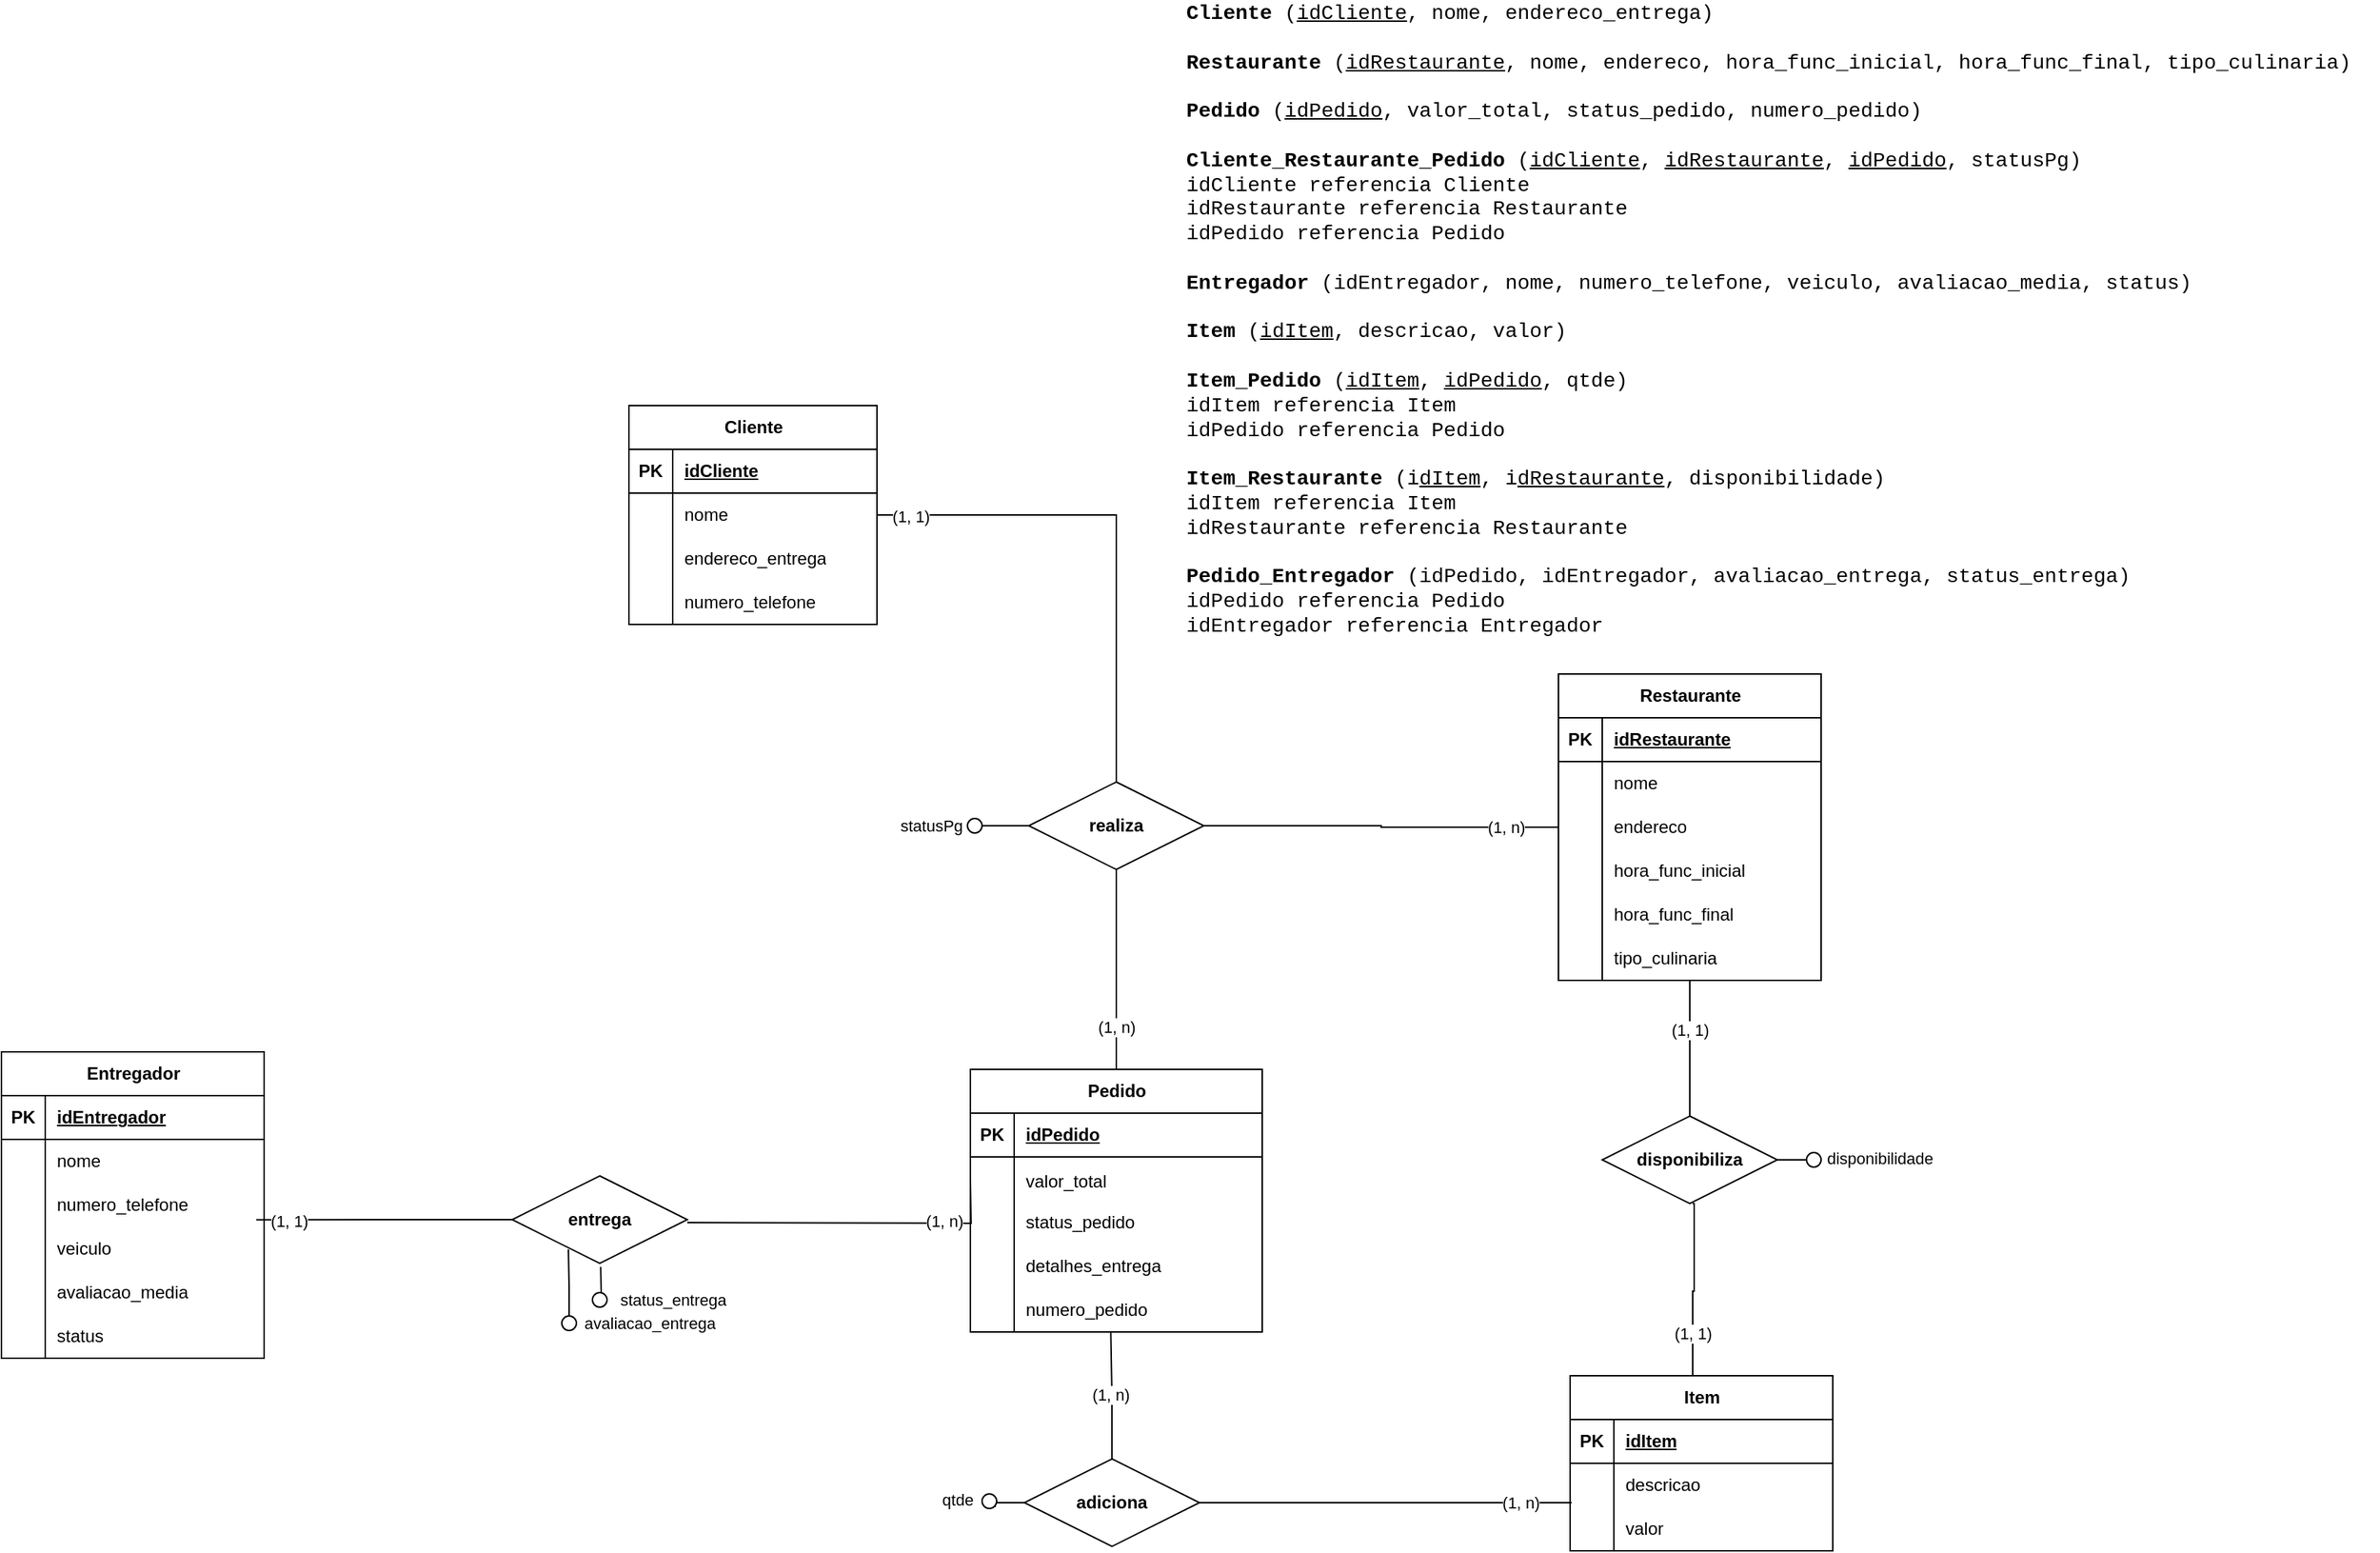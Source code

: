 <mxfile version="24.2.1" type="github">
  <diagram name="Página-1" id="86hxXhQ-bSTMSm9NtiP-">
    <mxGraphModel dx="2138" dy="1875" grid="1" gridSize="10" guides="1" tooltips="1" connect="1" arrows="1" fold="1" page="1" pageScale="1" pageWidth="827" pageHeight="1169" math="0" shadow="0">
      <root>
        <mxCell id="0" />
        <mxCell id="1" parent="0" />
        <mxCell id="ekU8xVB162Ffa7jkXcfa-119" style="edgeStyle=orthogonalEdgeStyle;rounded=0;orthogonalLoop=1;jettySize=auto;html=1;strokeColor=default;align=center;verticalAlign=middle;fontFamily=Helvetica;fontSize=12;fontColor=default;fontStyle=1;labelBackgroundColor=default;endArrow=none;endFill=0;" parent="1" source="ekU8xVB162Ffa7jkXcfa-1" target="ekU8xVB162Ffa7jkXcfa-105" edge="1">
          <mxGeometry relative="1" as="geometry" />
        </mxCell>
        <mxCell id="M8GhqOVCKzG1tZ9NvgL4-37" value="(1, 1)" style="edgeLabel;html=1;align=center;verticalAlign=middle;resizable=0;points=[];fontFamily=Helvetica;fontSize=11;fontColor=default;labelBackgroundColor=default;" parent="ekU8xVB162Ffa7jkXcfa-119" vertex="1" connectable="0">
          <mxGeometry x="-0.868" y="-1" relative="1" as="geometry">
            <mxPoint as="offset" />
          </mxGeometry>
        </mxCell>
        <mxCell id="ekU8xVB162Ffa7jkXcfa-1" value="Cliente" style="shape=table;startSize=30;container=1;collapsible=1;childLayout=tableLayout;fixedRows=1;rowLines=0;fontStyle=1;align=center;resizeLast=1;html=1;" parent="1" vertex="1">
          <mxGeometry x="-140" y="142" width="170" height="150" as="geometry" />
        </mxCell>
        <mxCell id="ekU8xVB162Ffa7jkXcfa-2" value="" style="shape=tableRow;horizontal=0;startSize=0;swimlaneHead=0;swimlaneBody=0;fillColor=none;collapsible=0;dropTarget=0;points=[[0,0.5],[1,0.5]];portConstraint=eastwest;top=0;left=0;right=0;bottom=1;" parent="ekU8xVB162Ffa7jkXcfa-1" vertex="1">
          <mxGeometry y="30" width="170" height="30" as="geometry" />
        </mxCell>
        <mxCell id="ekU8xVB162Ffa7jkXcfa-3" value="PK" style="shape=partialRectangle;connectable=0;fillColor=none;top=0;left=0;bottom=0;right=0;fontStyle=1;overflow=hidden;whiteSpace=wrap;html=1;" parent="ekU8xVB162Ffa7jkXcfa-2" vertex="1">
          <mxGeometry width="30" height="30" as="geometry">
            <mxRectangle width="30" height="30" as="alternateBounds" />
          </mxGeometry>
        </mxCell>
        <mxCell id="ekU8xVB162Ffa7jkXcfa-4" value="idCliente&lt;span style=&quot;white-space: pre;&quot;&gt;&#x9;&lt;/span&gt;" style="shape=partialRectangle;connectable=0;fillColor=none;top=0;left=0;bottom=0;right=0;align=left;spacingLeft=6;fontStyle=5;overflow=hidden;whiteSpace=wrap;html=1;" parent="ekU8xVB162Ffa7jkXcfa-2" vertex="1">
          <mxGeometry x="30" width="140" height="30" as="geometry">
            <mxRectangle width="140" height="30" as="alternateBounds" />
          </mxGeometry>
        </mxCell>
        <mxCell id="ekU8xVB162Ffa7jkXcfa-5" value="" style="shape=tableRow;horizontal=0;startSize=0;swimlaneHead=0;swimlaneBody=0;fillColor=none;collapsible=0;dropTarget=0;points=[[0,0.5],[1,0.5]];portConstraint=eastwest;top=0;left=0;right=0;bottom=0;" parent="ekU8xVB162Ffa7jkXcfa-1" vertex="1">
          <mxGeometry y="60" width="170" height="30" as="geometry" />
        </mxCell>
        <mxCell id="ekU8xVB162Ffa7jkXcfa-6" value="" style="shape=partialRectangle;connectable=0;fillColor=none;top=0;left=0;bottom=0;right=0;editable=1;overflow=hidden;whiteSpace=wrap;html=1;" parent="ekU8xVB162Ffa7jkXcfa-5" vertex="1">
          <mxGeometry width="30" height="30" as="geometry">
            <mxRectangle width="30" height="30" as="alternateBounds" />
          </mxGeometry>
        </mxCell>
        <mxCell id="ekU8xVB162Ffa7jkXcfa-7" value="nome" style="shape=partialRectangle;connectable=0;fillColor=none;top=0;left=0;bottom=0;right=0;align=left;spacingLeft=6;overflow=hidden;whiteSpace=wrap;html=1;" parent="ekU8xVB162Ffa7jkXcfa-5" vertex="1">
          <mxGeometry x="30" width="140" height="30" as="geometry">
            <mxRectangle width="140" height="30" as="alternateBounds" />
          </mxGeometry>
        </mxCell>
        <mxCell id="ekU8xVB162Ffa7jkXcfa-8" value="" style="shape=tableRow;horizontal=0;startSize=0;swimlaneHead=0;swimlaneBody=0;fillColor=none;collapsible=0;dropTarget=0;points=[[0,0.5],[1,0.5]];portConstraint=eastwest;top=0;left=0;right=0;bottom=0;" parent="ekU8xVB162Ffa7jkXcfa-1" vertex="1">
          <mxGeometry y="90" width="170" height="30" as="geometry" />
        </mxCell>
        <mxCell id="ekU8xVB162Ffa7jkXcfa-9" value="" style="shape=partialRectangle;connectable=0;fillColor=none;top=0;left=0;bottom=0;right=0;editable=1;overflow=hidden;whiteSpace=wrap;html=1;" parent="ekU8xVB162Ffa7jkXcfa-8" vertex="1">
          <mxGeometry width="30" height="30" as="geometry">
            <mxRectangle width="30" height="30" as="alternateBounds" />
          </mxGeometry>
        </mxCell>
        <mxCell id="ekU8xVB162Ffa7jkXcfa-10" value="endereco_entrega" style="shape=partialRectangle;connectable=0;fillColor=none;top=0;left=0;bottom=0;right=0;align=left;spacingLeft=6;overflow=hidden;whiteSpace=wrap;html=1;" parent="ekU8xVB162Ffa7jkXcfa-8" vertex="1">
          <mxGeometry x="30" width="140" height="30" as="geometry">
            <mxRectangle width="140" height="30" as="alternateBounds" />
          </mxGeometry>
        </mxCell>
        <mxCell id="ekU8xVB162Ffa7jkXcfa-11" value="" style="shape=tableRow;horizontal=0;startSize=0;swimlaneHead=0;swimlaneBody=0;fillColor=none;collapsible=0;dropTarget=0;points=[[0,0.5],[1,0.5]];portConstraint=eastwest;top=0;left=0;right=0;bottom=0;" parent="ekU8xVB162Ffa7jkXcfa-1" vertex="1">
          <mxGeometry y="120" width="170" height="30" as="geometry" />
        </mxCell>
        <mxCell id="ekU8xVB162Ffa7jkXcfa-12" value="" style="shape=partialRectangle;connectable=0;fillColor=none;top=0;left=0;bottom=0;right=0;editable=1;overflow=hidden;whiteSpace=wrap;html=1;" parent="ekU8xVB162Ffa7jkXcfa-11" vertex="1">
          <mxGeometry width="30" height="30" as="geometry">
            <mxRectangle width="30" height="30" as="alternateBounds" />
          </mxGeometry>
        </mxCell>
        <mxCell id="ekU8xVB162Ffa7jkXcfa-13" value="numero_telefone" style="shape=partialRectangle;connectable=0;fillColor=none;top=0;left=0;bottom=0;right=0;align=left;spacingLeft=6;overflow=hidden;whiteSpace=wrap;html=1;" parent="ekU8xVB162Ffa7jkXcfa-11" vertex="1">
          <mxGeometry x="30" width="140" height="30" as="geometry">
            <mxRectangle width="140" height="30" as="alternateBounds" />
          </mxGeometry>
        </mxCell>
        <mxCell id="ekU8xVB162Ffa7jkXcfa-118" style="edgeStyle=orthogonalEdgeStyle;rounded=0;orthogonalLoop=1;jettySize=auto;html=1;entryX=1;entryY=0.5;entryDx=0;entryDy=0;strokeColor=default;align=center;verticalAlign=middle;fontFamily=Helvetica;fontSize=12;fontColor=default;fontStyle=1;labelBackgroundColor=default;endArrow=none;endFill=0;" parent="1" source="ekU8xVB162Ffa7jkXcfa-14" target="ekU8xVB162Ffa7jkXcfa-105" edge="1">
          <mxGeometry relative="1" as="geometry" />
        </mxCell>
        <mxCell id="M8GhqOVCKzG1tZ9NvgL4-38" value="(1, n)" style="edgeLabel;html=1;align=center;verticalAlign=middle;resizable=0;points=[];fontFamily=Helvetica;fontSize=11;fontColor=default;labelBackgroundColor=default;" parent="ekU8xVB162Ffa7jkXcfa-118" vertex="1" connectable="0">
          <mxGeometry x="-0.699" relative="1" as="geometry">
            <mxPoint as="offset" />
          </mxGeometry>
        </mxCell>
        <mxCell id="NHwSQ8t0sPGsQndm7ySI-17" style="edgeStyle=orthogonalEdgeStyle;rounded=0;orthogonalLoop=1;jettySize=auto;html=1;entryX=0.5;entryY=0;entryDx=0;entryDy=0;endArrow=none;endFill=0;" edge="1" parent="1" source="ekU8xVB162Ffa7jkXcfa-14" target="NHwSQ8t0sPGsQndm7ySI-15">
          <mxGeometry relative="1" as="geometry" />
        </mxCell>
        <mxCell id="NHwSQ8t0sPGsQndm7ySI-20" value="(1, 1)" style="edgeLabel;html=1;align=center;verticalAlign=middle;resizable=0;points=[];fontFamily=Helvetica;fontSize=11;fontColor=default;labelBackgroundColor=default;" vertex="1" connectable="0" parent="NHwSQ8t0sPGsQndm7ySI-17">
          <mxGeometry x="-0.274" relative="1" as="geometry">
            <mxPoint as="offset" />
          </mxGeometry>
        </mxCell>
        <mxCell id="ekU8xVB162Ffa7jkXcfa-14" value="Restaurante" style="shape=table;startSize=30;container=1;collapsible=1;childLayout=tableLayout;fixedRows=1;rowLines=0;fontStyle=1;align=center;resizeLast=1;html=1;" parent="1" vertex="1">
          <mxGeometry x="497" y="326" width="180" height="210" as="geometry" />
        </mxCell>
        <mxCell id="ekU8xVB162Ffa7jkXcfa-15" value="" style="shape=tableRow;horizontal=0;startSize=0;swimlaneHead=0;swimlaneBody=0;fillColor=none;collapsible=0;dropTarget=0;points=[[0,0.5],[1,0.5]];portConstraint=eastwest;top=0;left=0;right=0;bottom=1;" parent="ekU8xVB162Ffa7jkXcfa-14" vertex="1">
          <mxGeometry y="30" width="180" height="30" as="geometry" />
        </mxCell>
        <mxCell id="ekU8xVB162Ffa7jkXcfa-16" value="PK" style="shape=partialRectangle;connectable=0;fillColor=none;top=0;left=0;bottom=0;right=0;fontStyle=1;overflow=hidden;whiteSpace=wrap;html=1;" parent="ekU8xVB162Ffa7jkXcfa-15" vertex="1">
          <mxGeometry width="30" height="30" as="geometry">
            <mxRectangle width="30" height="30" as="alternateBounds" />
          </mxGeometry>
        </mxCell>
        <mxCell id="ekU8xVB162Ffa7jkXcfa-17" value="idRestaurante" style="shape=partialRectangle;connectable=0;fillColor=none;top=0;left=0;bottom=0;right=0;align=left;spacingLeft=6;fontStyle=5;overflow=hidden;whiteSpace=wrap;html=1;" parent="ekU8xVB162Ffa7jkXcfa-15" vertex="1">
          <mxGeometry x="30" width="150" height="30" as="geometry">
            <mxRectangle width="150" height="30" as="alternateBounds" />
          </mxGeometry>
        </mxCell>
        <mxCell id="ekU8xVB162Ffa7jkXcfa-18" value="" style="shape=tableRow;horizontal=0;startSize=0;swimlaneHead=0;swimlaneBody=0;fillColor=none;collapsible=0;dropTarget=0;points=[[0,0.5],[1,0.5]];portConstraint=eastwest;top=0;left=0;right=0;bottom=0;" parent="ekU8xVB162Ffa7jkXcfa-14" vertex="1">
          <mxGeometry y="60" width="180" height="30" as="geometry" />
        </mxCell>
        <mxCell id="ekU8xVB162Ffa7jkXcfa-19" value="" style="shape=partialRectangle;connectable=0;fillColor=none;top=0;left=0;bottom=0;right=0;editable=1;overflow=hidden;whiteSpace=wrap;html=1;" parent="ekU8xVB162Ffa7jkXcfa-18" vertex="1">
          <mxGeometry width="30" height="30" as="geometry">
            <mxRectangle width="30" height="30" as="alternateBounds" />
          </mxGeometry>
        </mxCell>
        <mxCell id="ekU8xVB162Ffa7jkXcfa-20" value="nome" style="shape=partialRectangle;connectable=0;fillColor=none;top=0;left=0;bottom=0;right=0;align=left;spacingLeft=6;overflow=hidden;whiteSpace=wrap;html=1;" parent="ekU8xVB162Ffa7jkXcfa-18" vertex="1">
          <mxGeometry x="30" width="150" height="30" as="geometry">
            <mxRectangle width="150" height="30" as="alternateBounds" />
          </mxGeometry>
        </mxCell>
        <mxCell id="ekU8xVB162Ffa7jkXcfa-21" value="" style="shape=tableRow;horizontal=0;startSize=0;swimlaneHead=0;swimlaneBody=0;fillColor=none;collapsible=0;dropTarget=0;points=[[0,0.5],[1,0.5]];portConstraint=eastwest;top=0;left=0;right=0;bottom=0;" parent="ekU8xVB162Ffa7jkXcfa-14" vertex="1">
          <mxGeometry y="90" width="180" height="30" as="geometry" />
        </mxCell>
        <mxCell id="ekU8xVB162Ffa7jkXcfa-22" value="" style="shape=partialRectangle;connectable=0;fillColor=none;top=0;left=0;bottom=0;right=0;editable=1;overflow=hidden;whiteSpace=wrap;html=1;" parent="ekU8xVB162Ffa7jkXcfa-21" vertex="1">
          <mxGeometry width="30" height="30" as="geometry">
            <mxRectangle width="30" height="30" as="alternateBounds" />
          </mxGeometry>
        </mxCell>
        <mxCell id="ekU8xVB162Ffa7jkXcfa-23" value="endereco" style="shape=partialRectangle;connectable=0;fillColor=none;top=0;left=0;bottom=0;right=0;align=left;spacingLeft=6;overflow=hidden;whiteSpace=wrap;html=1;" parent="ekU8xVB162Ffa7jkXcfa-21" vertex="1">
          <mxGeometry x="30" width="150" height="30" as="geometry">
            <mxRectangle width="150" height="30" as="alternateBounds" />
          </mxGeometry>
        </mxCell>
        <mxCell id="ekU8xVB162Ffa7jkXcfa-24" value="" style="shape=tableRow;horizontal=0;startSize=0;swimlaneHead=0;swimlaneBody=0;fillColor=none;collapsible=0;dropTarget=0;points=[[0,0.5],[1,0.5]];portConstraint=eastwest;top=0;left=0;right=0;bottom=0;" parent="ekU8xVB162Ffa7jkXcfa-14" vertex="1">
          <mxGeometry y="120" width="180" height="30" as="geometry" />
        </mxCell>
        <mxCell id="ekU8xVB162Ffa7jkXcfa-25" value="" style="shape=partialRectangle;connectable=0;fillColor=none;top=0;left=0;bottom=0;right=0;editable=1;overflow=hidden;whiteSpace=wrap;html=1;" parent="ekU8xVB162Ffa7jkXcfa-24" vertex="1">
          <mxGeometry width="30" height="30" as="geometry">
            <mxRectangle width="30" height="30" as="alternateBounds" />
          </mxGeometry>
        </mxCell>
        <mxCell id="ekU8xVB162Ffa7jkXcfa-26" value="hora_func_inicial" style="shape=partialRectangle;connectable=0;fillColor=none;top=0;left=0;bottom=0;right=0;align=left;spacingLeft=6;overflow=hidden;whiteSpace=wrap;html=1;" parent="ekU8xVB162Ffa7jkXcfa-24" vertex="1">
          <mxGeometry x="30" width="150" height="30" as="geometry">
            <mxRectangle width="150" height="30" as="alternateBounds" />
          </mxGeometry>
        </mxCell>
        <mxCell id="ekU8xVB162Ffa7jkXcfa-73" value="" style="shape=tableRow;horizontal=0;startSize=0;swimlaneHead=0;swimlaneBody=0;fillColor=none;collapsible=0;dropTarget=0;points=[[0,0.5],[1,0.5]];portConstraint=eastwest;top=0;left=0;right=0;bottom=0;" parent="ekU8xVB162Ffa7jkXcfa-14" vertex="1">
          <mxGeometry y="150" width="180" height="30" as="geometry" />
        </mxCell>
        <mxCell id="ekU8xVB162Ffa7jkXcfa-74" value="" style="shape=partialRectangle;connectable=0;fillColor=none;top=0;left=0;bottom=0;right=0;editable=1;overflow=hidden;whiteSpace=wrap;html=1;" parent="ekU8xVB162Ffa7jkXcfa-73" vertex="1">
          <mxGeometry width="30" height="30" as="geometry">
            <mxRectangle width="30" height="30" as="alternateBounds" />
          </mxGeometry>
        </mxCell>
        <mxCell id="ekU8xVB162Ffa7jkXcfa-75" value="hora_func_final" style="shape=partialRectangle;connectable=0;fillColor=none;top=0;left=0;bottom=0;right=0;align=left;spacingLeft=6;overflow=hidden;whiteSpace=wrap;html=1;" parent="ekU8xVB162Ffa7jkXcfa-73" vertex="1">
          <mxGeometry x="30" width="150" height="30" as="geometry">
            <mxRectangle width="150" height="30" as="alternateBounds" />
          </mxGeometry>
        </mxCell>
        <mxCell id="ekU8xVB162Ffa7jkXcfa-76" value="" style="shape=tableRow;horizontal=0;startSize=0;swimlaneHead=0;swimlaneBody=0;fillColor=none;collapsible=0;dropTarget=0;points=[[0,0.5],[1,0.5]];portConstraint=eastwest;top=0;left=0;right=0;bottom=0;" parent="ekU8xVB162Ffa7jkXcfa-14" vertex="1">
          <mxGeometry y="180" width="180" height="30" as="geometry" />
        </mxCell>
        <mxCell id="ekU8xVB162Ffa7jkXcfa-77" value="" style="shape=partialRectangle;connectable=0;fillColor=none;top=0;left=0;bottom=0;right=0;editable=1;overflow=hidden;whiteSpace=wrap;html=1;" parent="ekU8xVB162Ffa7jkXcfa-76" vertex="1">
          <mxGeometry width="30" height="30" as="geometry">
            <mxRectangle width="30" height="30" as="alternateBounds" />
          </mxGeometry>
        </mxCell>
        <mxCell id="ekU8xVB162Ffa7jkXcfa-78" value="tipo_culinaria" style="shape=partialRectangle;connectable=0;fillColor=none;top=0;left=0;bottom=0;right=0;align=left;spacingLeft=6;overflow=hidden;whiteSpace=wrap;html=1;" parent="ekU8xVB162Ffa7jkXcfa-76" vertex="1">
          <mxGeometry x="30" width="150" height="30" as="geometry">
            <mxRectangle width="150" height="30" as="alternateBounds" />
          </mxGeometry>
        </mxCell>
        <mxCell id="ekU8xVB162Ffa7jkXcfa-27" value="Entregador" style="shape=table;startSize=30;container=1;collapsible=1;childLayout=tableLayout;fixedRows=1;rowLines=0;fontStyle=1;align=center;resizeLast=1;html=1;" parent="1" vertex="1">
          <mxGeometry x="-570" y="585" width="180" height="210" as="geometry" />
        </mxCell>
        <mxCell id="ekU8xVB162Ffa7jkXcfa-28" value="" style="shape=tableRow;horizontal=0;startSize=0;swimlaneHead=0;swimlaneBody=0;fillColor=none;collapsible=0;dropTarget=0;points=[[0,0.5],[1,0.5]];portConstraint=eastwest;top=0;left=0;right=0;bottom=1;" parent="ekU8xVB162Ffa7jkXcfa-27" vertex="1">
          <mxGeometry y="30" width="180" height="30" as="geometry" />
        </mxCell>
        <mxCell id="ekU8xVB162Ffa7jkXcfa-29" value="PK" style="shape=partialRectangle;connectable=0;fillColor=none;top=0;left=0;bottom=0;right=0;fontStyle=1;overflow=hidden;whiteSpace=wrap;html=1;" parent="ekU8xVB162Ffa7jkXcfa-28" vertex="1">
          <mxGeometry width="30" height="30" as="geometry">
            <mxRectangle width="30" height="30" as="alternateBounds" />
          </mxGeometry>
        </mxCell>
        <mxCell id="ekU8xVB162Ffa7jkXcfa-30" value="idEntregador" style="shape=partialRectangle;connectable=0;fillColor=none;top=0;left=0;bottom=0;right=0;align=left;spacingLeft=6;fontStyle=5;overflow=hidden;whiteSpace=wrap;html=1;" parent="ekU8xVB162Ffa7jkXcfa-28" vertex="1">
          <mxGeometry x="30" width="150" height="30" as="geometry">
            <mxRectangle width="150" height="30" as="alternateBounds" />
          </mxGeometry>
        </mxCell>
        <mxCell id="ekU8xVB162Ffa7jkXcfa-31" value="" style="shape=tableRow;horizontal=0;startSize=0;swimlaneHead=0;swimlaneBody=0;fillColor=none;collapsible=0;dropTarget=0;points=[[0,0.5],[1,0.5]];portConstraint=eastwest;top=0;left=0;right=0;bottom=0;" parent="ekU8xVB162Ffa7jkXcfa-27" vertex="1">
          <mxGeometry y="60" width="180" height="30" as="geometry" />
        </mxCell>
        <mxCell id="ekU8xVB162Ffa7jkXcfa-32" value="" style="shape=partialRectangle;connectable=0;fillColor=none;top=0;left=0;bottom=0;right=0;editable=1;overflow=hidden;whiteSpace=wrap;html=1;" parent="ekU8xVB162Ffa7jkXcfa-31" vertex="1">
          <mxGeometry width="30" height="30" as="geometry">
            <mxRectangle width="30" height="30" as="alternateBounds" />
          </mxGeometry>
        </mxCell>
        <mxCell id="ekU8xVB162Ffa7jkXcfa-33" value="nome" style="shape=partialRectangle;connectable=0;fillColor=none;top=0;left=0;bottom=0;right=0;align=left;spacingLeft=6;overflow=hidden;whiteSpace=wrap;html=1;" parent="ekU8xVB162Ffa7jkXcfa-31" vertex="1">
          <mxGeometry x="30" width="150" height="30" as="geometry">
            <mxRectangle width="150" height="30" as="alternateBounds" />
          </mxGeometry>
        </mxCell>
        <mxCell id="ekU8xVB162Ffa7jkXcfa-34" value="" style="shape=tableRow;horizontal=0;startSize=0;swimlaneHead=0;swimlaneBody=0;fillColor=none;collapsible=0;dropTarget=0;points=[[0,0.5],[1,0.5]];portConstraint=eastwest;top=0;left=0;right=0;bottom=0;" parent="ekU8xVB162Ffa7jkXcfa-27" vertex="1">
          <mxGeometry y="90" width="180" height="30" as="geometry" />
        </mxCell>
        <mxCell id="ekU8xVB162Ffa7jkXcfa-35" value="" style="shape=partialRectangle;connectable=0;fillColor=none;top=0;left=0;bottom=0;right=0;editable=1;overflow=hidden;whiteSpace=wrap;html=1;" parent="ekU8xVB162Ffa7jkXcfa-34" vertex="1">
          <mxGeometry width="30" height="30" as="geometry">
            <mxRectangle width="30" height="30" as="alternateBounds" />
          </mxGeometry>
        </mxCell>
        <mxCell id="ekU8xVB162Ffa7jkXcfa-36" value="numero_telefone" style="shape=partialRectangle;connectable=0;fillColor=none;top=0;left=0;bottom=0;right=0;align=left;spacingLeft=6;overflow=hidden;whiteSpace=wrap;html=1;" parent="ekU8xVB162Ffa7jkXcfa-34" vertex="1">
          <mxGeometry x="30" width="150" height="30" as="geometry">
            <mxRectangle width="150" height="30" as="alternateBounds" />
          </mxGeometry>
        </mxCell>
        <mxCell id="ekU8xVB162Ffa7jkXcfa-37" value="" style="shape=tableRow;horizontal=0;startSize=0;swimlaneHead=0;swimlaneBody=0;fillColor=none;collapsible=0;dropTarget=0;points=[[0,0.5],[1,0.5]];portConstraint=eastwest;top=0;left=0;right=0;bottom=0;" parent="ekU8xVB162Ffa7jkXcfa-27" vertex="1">
          <mxGeometry y="120" width="180" height="30" as="geometry" />
        </mxCell>
        <mxCell id="ekU8xVB162Ffa7jkXcfa-38" value="" style="shape=partialRectangle;connectable=0;fillColor=none;top=0;left=0;bottom=0;right=0;editable=1;overflow=hidden;whiteSpace=wrap;html=1;" parent="ekU8xVB162Ffa7jkXcfa-37" vertex="1">
          <mxGeometry width="30" height="30" as="geometry">
            <mxRectangle width="30" height="30" as="alternateBounds" />
          </mxGeometry>
        </mxCell>
        <mxCell id="ekU8xVB162Ffa7jkXcfa-39" value="veiculo" style="shape=partialRectangle;connectable=0;fillColor=none;top=0;left=0;bottom=0;right=0;align=left;spacingLeft=6;overflow=hidden;whiteSpace=wrap;html=1;" parent="ekU8xVB162Ffa7jkXcfa-37" vertex="1">
          <mxGeometry x="30" width="150" height="30" as="geometry">
            <mxRectangle width="150" height="30" as="alternateBounds" />
          </mxGeometry>
        </mxCell>
        <mxCell id="ekU8xVB162Ffa7jkXcfa-82" value="" style="shape=tableRow;horizontal=0;startSize=0;swimlaneHead=0;swimlaneBody=0;fillColor=none;collapsible=0;dropTarget=0;points=[[0,0.5],[1,0.5]];portConstraint=eastwest;top=0;left=0;right=0;bottom=0;" parent="ekU8xVB162Ffa7jkXcfa-27" vertex="1">
          <mxGeometry y="150" width="180" height="30" as="geometry" />
        </mxCell>
        <mxCell id="ekU8xVB162Ffa7jkXcfa-83" value="" style="shape=partialRectangle;connectable=0;fillColor=none;top=0;left=0;bottom=0;right=0;editable=1;overflow=hidden;whiteSpace=wrap;html=1;" parent="ekU8xVB162Ffa7jkXcfa-82" vertex="1">
          <mxGeometry width="30" height="30" as="geometry">
            <mxRectangle width="30" height="30" as="alternateBounds" />
          </mxGeometry>
        </mxCell>
        <mxCell id="ekU8xVB162Ffa7jkXcfa-84" value="avaliacao_media" style="shape=partialRectangle;connectable=0;fillColor=none;top=0;left=0;bottom=0;right=0;align=left;spacingLeft=6;overflow=hidden;whiteSpace=wrap;html=1;" parent="ekU8xVB162Ffa7jkXcfa-82" vertex="1">
          <mxGeometry x="30" width="150" height="30" as="geometry">
            <mxRectangle width="150" height="30" as="alternateBounds" />
          </mxGeometry>
        </mxCell>
        <mxCell id="M8GhqOVCKzG1tZ9NvgL4-17" value="" style="shape=tableRow;horizontal=0;startSize=0;swimlaneHead=0;swimlaneBody=0;fillColor=none;collapsible=0;dropTarget=0;points=[[0,0.5],[1,0.5]];portConstraint=eastwest;top=0;left=0;right=0;bottom=0;" parent="ekU8xVB162Ffa7jkXcfa-27" vertex="1">
          <mxGeometry y="180" width="180" height="30" as="geometry" />
        </mxCell>
        <mxCell id="M8GhqOVCKzG1tZ9NvgL4-18" value="" style="shape=partialRectangle;connectable=0;fillColor=none;top=0;left=0;bottom=0;right=0;editable=1;overflow=hidden;whiteSpace=wrap;html=1;" parent="M8GhqOVCKzG1tZ9NvgL4-17" vertex="1">
          <mxGeometry width="30" height="30" as="geometry">
            <mxRectangle width="30" height="30" as="alternateBounds" />
          </mxGeometry>
        </mxCell>
        <mxCell id="M8GhqOVCKzG1tZ9NvgL4-19" value="status" style="shape=partialRectangle;connectable=0;fillColor=none;top=0;left=0;bottom=0;right=0;align=left;spacingLeft=6;overflow=hidden;whiteSpace=wrap;html=1;" parent="M8GhqOVCKzG1tZ9NvgL4-17" vertex="1">
          <mxGeometry x="30" width="150" height="30" as="geometry">
            <mxRectangle width="150" height="30" as="alternateBounds" />
          </mxGeometry>
        </mxCell>
        <mxCell id="ekU8xVB162Ffa7jkXcfa-40" value="Pedido" style="shape=table;startSize=30;container=1;collapsible=1;childLayout=tableLayout;fixedRows=1;rowLines=0;fontStyle=1;align=center;resizeLast=1;html=1;" parent="1" vertex="1">
          <mxGeometry x="94" y="597" width="200" height="180" as="geometry" />
        </mxCell>
        <mxCell id="ekU8xVB162Ffa7jkXcfa-41" value="" style="shape=tableRow;horizontal=0;startSize=0;swimlaneHead=0;swimlaneBody=0;fillColor=none;collapsible=0;dropTarget=0;points=[[0,0.5],[1,0.5]];portConstraint=eastwest;top=0;left=0;right=0;bottom=1;" parent="ekU8xVB162Ffa7jkXcfa-40" vertex="1">
          <mxGeometry y="30" width="200" height="30" as="geometry" />
        </mxCell>
        <mxCell id="ekU8xVB162Ffa7jkXcfa-42" value="PK" style="shape=partialRectangle;connectable=0;fillColor=none;top=0;left=0;bottom=0;right=0;fontStyle=1;overflow=hidden;whiteSpace=wrap;html=1;" parent="ekU8xVB162Ffa7jkXcfa-41" vertex="1">
          <mxGeometry width="30" height="30" as="geometry">
            <mxRectangle width="30" height="30" as="alternateBounds" />
          </mxGeometry>
        </mxCell>
        <mxCell id="ekU8xVB162Ffa7jkXcfa-43" value="idPedido" style="shape=partialRectangle;connectable=0;fillColor=none;top=0;left=0;bottom=0;right=0;align=left;spacingLeft=6;fontStyle=5;overflow=hidden;whiteSpace=wrap;html=1;" parent="ekU8xVB162Ffa7jkXcfa-41" vertex="1">
          <mxGeometry x="30" width="170" height="30" as="geometry">
            <mxRectangle width="170" height="30" as="alternateBounds" />
          </mxGeometry>
        </mxCell>
        <mxCell id="ekU8xVB162Ffa7jkXcfa-47" value="" style="shape=tableRow;horizontal=0;startSize=0;swimlaneHead=0;swimlaneBody=0;fillColor=none;collapsible=0;dropTarget=0;points=[[0,0.5],[1,0.5]];portConstraint=eastwest;top=0;left=0;right=0;bottom=0;" parent="ekU8xVB162Ffa7jkXcfa-40" vertex="1">
          <mxGeometry y="60" width="200" height="30" as="geometry" />
        </mxCell>
        <mxCell id="ekU8xVB162Ffa7jkXcfa-48" value="" style="shape=partialRectangle;connectable=0;fillColor=none;top=0;left=0;bottom=0;right=0;editable=1;overflow=hidden;whiteSpace=wrap;html=1;" parent="ekU8xVB162Ffa7jkXcfa-47" vertex="1">
          <mxGeometry width="30" height="30" as="geometry">
            <mxRectangle width="30" height="30" as="alternateBounds" />
          </mxGeometry>
        </mxCell>
        <mxCell id="ekU8xVB162Ffa7jkXcfa-49" value="" style="shape=partialRectangle;connectable=0;fillColor=none;top=0;left=0;bottom=0;right=0;align=left;spacingLeft=6;overflow=hidden;whiteSpace=wrap;html=1;" parent="ekU8xVB162Ffa7jkXcfa-47" vertex="1">
          <mxGeometry x="30" width="170" height="30" as="geometry">
            <mxRectangle width="170" height="30" as="alternateBounds" />
          </mxGeometry>
        </mxCell>
        <mxCell id="ekU8xVB162Ffa7jkXcfa-50" value="" style="shape=tableRow;horizontal=0;startSize=0;swimlaneHead=0;swimlaneBody=0;fillColor=none;collapsible=0;dropTarget=0;points=[[0,0.5],[1,0.5]];portConstraint=eastwest;top=0;left=0;right=0;bottom=0;" parent="ekU8xVB162Ffa7jkXcfa-40" vertex="1">
          <mxGeometry y="90" width="200" height="30" as="geometry" />
        </mxCell>
        <mxCell id="ekU8xVB162Ffa7jkXcfa-51" value="" style="shape=partialRectangle;connectable=0;fillColor=none;top=0;left=0;bottom=0;right=0;editable=1;overflow=hidden;whiteSpace=wrap;html=1;" parent="ekU8xVB162Ffa7jkXcfa-50" vertex="1">
          <mxGeometry width="30" height="30" as="geometry">
            <mxRectangle width="30" height="30" as="alternateBounds" />
          </mxGeometry>
        </mxCell>
        <mxCell id="ekU8xVB162Ffa7jkXcfa-52" value="" style="shape=partialRectangle;connectable=0;fillColor=none;top=0;left=0;bottom=0;right=0;align=left;spacingLeft=6;overflow=hidden;whiteSpace=wrap;html=1;" parent="ekU8xVB162Ffa7jkXcfa-50" vertex="1">
          <mxGeometry x="30" width="170" height="30" as="geometry">
            <mxRectangle width="170" height="30" as="alternateBounds" />
          </mxGeometry>
        </mxCell>
        <mxCell id="ekU8xVB162Ffa7jkXcfa-79" value="" style="shape=tableRow;horizontal=0;startSize=0;swimlaneHead=0;swimlaneBody=0;fillColor=none;collapsible=0;dropTarget=0;points=[[0,0.5],[1,0.5]];portConstraint=eastwest;top=0;left=0;right=0;bottom=0;" parent="ekU8xVB162Ffa7jkXcfa-40" vertex="1">
          <mxGeometry y="120" width="200" height="30" as="geometry" />
        </mxCell>
        <mxCell id="ekU8xVB162Ffa7jkXcfa-80" value="" style="shape=partialRectangle;connectable=0;fillColor=none;top=0;left=0;bottom=0;right=0;editable=1;overflow=hidden;whiteSpace=wrap;html=1;" parent="ekU8xVB162Ffa7jkXcfa-79" vertex="1">
          <mxGeometry width="30" height="30" as="geometry">
            <mxRectangle width="30" height="30" as="alternateBounds" />
          </mxGeometry>
        </mxCell>
        <mxCell id="ekU8xVB162Ffa7jkXcfa-81" value="" style="shape=partialRectangle;connectable=0;fillColor=none;top=0;left=0;bottom=0;right=0;align=left;spacingLeft=6;overflow=hidden;whiteSpace=wrap;html=1;" parent="ekU8xVB162Ffa7jkXcfa-79" vertex="1">
          <mxGeometry x="30" width="170" height="30" as="geometry">
            <mxRectangle width="170" height="30" as="alternateBounds" />
          </mxGeometry>
        </mxCell>
        <mxCell id="NHwSQ8t0sPGsQndm7ySI-9" value="" style="shape=tableRow;horizontal=0;startSize=0;swimlaneHead=0;swimlaneBody=0;fillColor=none;collapsible=0;dropTarget=0;points=[[0,0.5],[1,0.5]];portConstraint=eastwest;top=0;left=0;right=0;bottom=0;" vertex="1" parent="ekU8xVB162Ffa7jkXcfa-40">
          <mxGeometry y="150" width="200" height="30" as="geometry" />
        </mxCell>
        <mxCell id="NHwSQ8t0sPGsQndm7ySI-10" value="" style="shape=partialRectangle;connectable=0;fillColor=none;top=0;left=0;bottom=0;right=0;editable=1;overflow=hidden;whiteSpace=wrap;html=1;" vertex="1" parent="NHwSQ8t0sPGsQndm7ySI-9">
          <mxGeometry width="30" height="30" as="geometry">
            <mxRectangle width="30" height="30" as="alternateBounds" />
          </mxGeometry>
        </mxCell>
        <mxCell id="NHwSQ8t0sPGsQndm7ySI-11" value="numero_pedido" style="shape=partialRectangle;connectable=0;fillColor=none;top=0;left=0;bottom=0;right=0;align=left;spacingLeft=6;overflow=hidden;whiteSpace=wrap;html=1;" vertex="1" parent="NHwSQ8t0sPGsQndm7ySI-9">
          <mxGeometry x="30" width="170" height="30" as="geometry">
            <mxRectangle width="170" height="30" as="alternateBounds" />
          </mxGeometry>
        </mxCell>
        <mxCell id="NHwSQ8t0sPGsQndm7ySI-18" style="edgeStyle=orthogonalEdgeStyle;rounded=0;orthogonalLoop=1;jettySize=auto;html=1;entryX=0.5;entryY=1;entryDx=0;entryDy=0;endArrow=none;endFill=0;" edge="1" parent="1">
          <mxGeometry relative="1" as="geometry">
            <mxPoint x="601" y="807" as="sourcePoint" />
            <mxPoint x="589" y="689" as="targetPoint" />
            <Array as="points">
              <mxPoint x="601" y="808" />
              <mxPoint x="589" y="808" />
              <mxPoint x="589" y="749" />
              <mxPoint x="590" y="749" />
            </Array>
          </mxGeometry>
        </mxCell>
        <mxCell id="NHwSQ8t0sPGsQndm7ySI-19" value="(1, 1)" style="edgeLabel;html=1;align=center;verticalAlign=middle;resizable=0;points=[];fontFamily=Helvetica;fontSize=11;fontColor=default;labelBackgroundColor=default;" vertex="1" connectable="0" parent="NHwSQ8t0sPGsQndm7ySI-18">
          <mxGeometry x="-0.353" relative="1" as="geometry">
            <mxPoint as="offset" />
          </mxGeometry>
        </mxCell>
        <mxCell id="ekU8xVB162Ffa7jkXcfa-85" value="Item" style="shape=table;startSize=30;container=1;collapsible=1;childLayout=tableLayout;fixedRows=1;rowLines=0;fontStyle=1;align=center;resizeLast=1;html=1;" parent="1" vertex="1">
          <mxGeometry x="505" y="807" width="180" height="120" as="geometry" />
        </mxCell>
        <mxCell id="ekU8xVB162Ffa7jkXcfa-86" value="" style="shape=tableRow;horizontal=0;startSize=0;swimlaneHead=0;swimlaneBody=0;fillColor=none;collapsible=0;dropTarget=0;points=[[0,0.5],[1,0.5]];portConstraint=eastwest;top=0;left=0;right=0;bottom=1;" parent="ekU8xVB162Ffa7jkXcfa-85" vertex="1">
          <mxGeometry y="30" width="180" height="30" as="geometry" />
        </mxCell>
        <mxCell id="ekU8xVB162Ffa7jkXcfa-87" value="PK" style="shape=partialRectangle;connectable=0;fillColor=none;top=0;left=0;bottom=0;right=0;fontStyle=1;overflow=hidden;whiteSpace=wrap;html=1;" parent="ekU8xVB162Ffa7jkXcfa-86" vertex="1">
          <mxGeometry width="30" height="30" as="geometry">
            <mxRectangle width="30" height="30" as="alternateBounds" />
          </mxGeometry>
        </mxCell>
        <mxCell id="ekU8xVB162Ffa7jkXcfa-88" value="idItem" style="shape=partialRectangle;connectable=0;fillColor=none;top=0;left=0;bottom=0;right=0;align=left;spacingLeft=6;fontStyle=5;overflow=hidden;whiteSpace=wrap;html=1;" parent="ekU8xVB162Ffa7jkXcfa-86" vertex="1">
          <mxGeometry x="30" width="150" height="30" as="geometry">
            <mxRectangle width="150" height="30" as="alternateBounds" />
          </mxGeometry>
        </mxCell>
        <mxCell id="ekU8xVB162Ffa7jkXcfa-89" value="" style="shape=tableRow;horizontal=0;startSize=0;swimlaneHead=0;swimlaneBody=0;fillColor=none;collapsible=0;dropTarget=0;points=[[0,0.5],[1,0.5]];portConstraint=eastwest;top=0;left=0;right=0;bottom=0;" parent="ekU8xVB162Ffa7jkXcfa-85" vertex="1">
          <mxGeometry y="60" width="180" height="30" as="geometry" />
        </mxCell>
        <mxCell id="ekU8xVB162Ffa7jkXcfa-90" value="" style="shape=partialRectangle;connectable=0;fillColor=none;top=0;left=0;bottom=0;right=0;editable=1;overflow=hidden;whiteSpace=wrap;html=1;" parent="ekU8xVB162Ffa7jkXcfa-89" vertex="1">
          <mxGeometry width="30" height="30" as="geometry">
            <mxRectangle width="30" height="30" as="alternateBounds" />
          </mxGeometry>
        </mxCell>
        <mxCell id="ekU8xVB162Ffa7jkXcfa-91" value="descricao" style="shape=partialRectangle;connectable=0;fillColor=none;top=0;left=0;bottom=0;right=0;align=left;spacingLeft=6;overflow=hidden;whiteSpace=wrap;html=1;" parent="ekU8xVB162Ffa7jkXcfa-89" vertex="1">
          <mxGeometry x="30" width="150" height="30" as="geometry">
            <mxRectangle width="150" height="30" as="alternateBounds" />
          </mxGeometry>
        </mxCell>
        <mxCell id="ekU8xVB162Ffa7jkXcfa-92" value="" style="shape=tableRow;horizontal=0;startSize=0;swimlaneHead=0;swimlaneBody=0;fillColor=none;collapsible=0;dropTarget=0;points=[[0,0.5],[1,0.5]];portConstraint=eastwest;top=0;left=0;right=0;bottom=0;" parent="ekU8xVB162Ffa7jkXcfa-85" vertex="1">
          <mxGeometry y="90" width="180" height="30" as="geometry" />
        </mxCell>
        <mxCell id="ekU8xVB162Ffa7jkXcfa-93" value="" style="shape=partialRectangle;connectable=0;fillColor=none;top=0;left=0;bottom=0;right=0;editable=1;overflow=hidden;whiteSpace=wrap;html=1;" parent="ekU8xVB162Ffa7jkXcfa-92" vertex="1">
          <mxGeometry width="30" height="30" as="geometry">
            <mxRectangle width="30" height="30" as="alternateBounds" />
          </mxGeometry>
        </mxCell>
        <mxCell id="ekU8xVB162Ffa7jkXcfa-94" value="valor" style="shape=partialRectangle;connectable=0;fillColor=none;top=0;left=0;bottom=0;right=0;align=left;spacingLeft=6;overflow=hidden;whiteSpace=wrap;html=1;" parent="ekU8xVB162Ffa7jkXcfa-92" vertex="1">
          <mxGeometry x="30" width="150" height="30" as="geometry">
            <mxRectangle width="150" height="30" as="alternateBounds" />
          </mxGeometry>
        </mxCell>
        <mxCell id="GxfuyOx7_-Td1d67jcwd-12" style="edgeStyle=orthogonalEdgeStyle;rounded=0;orthogonalLoop=1;jettySize=auto;html=1;entryX=0;entryY=1;entryDx=0;entryDy=0;endArrow=none;endFill=0;" parent="1" source="ekU8xVB162Ffa7jkXcfa-104" target="GxfuyOx7_-Td1d67jcwd-10" edge="1">
          <mxGeometry relative="1" as="geometry" />
        </mxCell>
        <mxCell id="GxfuyOx7_-Td1d67jcwd-14" value="qtde" style="edgeLabel;html=1;align=center;verticalAlign=middle;resizable=0;points=[];" parent="GxfuyOx7_-Td1d67jcwd-12" vertex="1" connectable="0">
          <mxGeometry x="-0.35" y="-3" relative="1" as="geometry">
            <mxPoint x="-36" y="1" as="offset" />
          </mxGeometry>
        </mxCell>
        <mxCell id="ekU8xVB162Ffa7jkXcfa-104" value="adiciona" style="shape=rhombus;perimeter=rhombusPerimeter;whiteSpace=wrap;html=1;align=center;strokeColor=default;verticalAlign=middle;fontFamily=Helvetica;fontSize=12;fontColor=default;fontStyle=1;fillColor=default;" parent="1" vertex="1">
          <mxGeometry x="131" y="864" width="120" height="60" as="geometry" />
        </mxCell>
        <mxCell id="ekU8xVB162Ffa7jkXcfa-109" style="edgeStyle=orthogonalEdgeStyle;rounded=0;orthogonalLoop=1;jettySize=auto;html=1;entryX=0.5;entryY=0;entryDx=0;entryDy=0;fontFamily=Helvetica;fontSize=12;fontColor=default;fontStyle=1;endArrow=none;endFill=0;" parent="1" source="ekU8xVB162Ffa7jkXcfa-105" target="ekU8xVB162Ffa7jkXcfa-40" edge="1">
          <mxGeometry relative="1" as="geometry" />
        </mxCell>
        <mxCell id="M8GhqOVCKzG1tZ9NvgL4-39" value="(1, n)" style="edgeLabel;html=1;align=center;verticalAlign=middle;resizable=0;points=[];fontFamily=Helvetica;fontSize=11;fontColor=default;labelBackgroundColor=default;" parent="ekU8xVB162Ffa7jkXcfa-109" vertex="1" connectable="0">
          <mxGeometry x="0.57" relative="1" as="geometry">
            <mxPoint as="offset" />
          </mxGeometry>
        </mxCell>
        <mxCell id="GxfuyOx7_-Td1d67jcwd-16" style="edgeStyle=orthogonalEdgeStyle;rounded=0;orthogonalLoop=1;jettySize=auto;html=1;entryX=1;entryY=0.5;entryDx=0;entryDy=0;endArrow=none;endFill=0;" parent="1" source="ekU8xVB162Ffa7jkXcfa-105" target="GxfuyOx7_-Td1d67jcwd-15" edge="1">
          <mxGeometry relative="1" as="geometry" />
        </mxCell>
        <mxCell id="GxfuyOx7_-Td1d67jcwd-17" value="statusPg" style="edgeLabel;html=1;align=center;verticalAlign=middle;resizable=0;points=[];" parent="GxfuyOx7_-Td1d67jcwd-16" vertex="1" connectable="0">
          <mxGeometry x="0.333" y="-2" relative="1" as="geometry">
            <mxPoint x="-51" y="2" as="offset" />
          </mxGeometry>
        </mxCell>
        <mxCell id="ekU8xVB162Ffa7jkXcfa-105" value="realiza" style="shape=rhombus;perimeter=rhombusPerimeter;whiteSpace=wrap;html=1;align=center;strokeColor=default;verticalAlign=middle;fontFamily=Helvetica;fontSize=12;fontColor=default;fontStyle=1;fillColor=default;" parent="1" vertex="1">
          <mxGeometry x="134" y="400" width="120" height="60" as="geometry" />
        </mxCell>
        <mxCell id="M8GhqOVCKzG1tZ9NvgL4-21" style="edgeStyle=orthogonalEdgeStyle;rounded=0;orthogonalLoop=1;jettySize=auto;html=1;entryX=0;entryY=0.5;entryDx=0;entryDy=0;endArrow=none;endFill=0;" parent="1" edge="1">
          <mxGeometry relative="1" as="geometry">
            <mxPoint x="-100" y="702" as="sourcePoint" />
            <mxPoint x="94" y="673" as="targetPoint" />
          </mxGeometry>
        </mxCell>
        <mxCell id="M8GhqOVCKzG1tZ9NvgL4-43" value="(1, n)" style="edgeLabel;html=1;align=center;verticalAlign=middle;resizable=0;points=[];fontFamily=Helvetica;fontSize=11;fontColor=default;labelBackgroundColor=default;" parent="M8GhqOVCKzG1tZ9NvgL4-21" vertex="1" connectable="0">
          <mxGeometry x="0.654" y="2" relative="1" as="geometry">
            <mxPoint x="-10" as="offset" />
          </mxGeometry>
        </mxCell>
        <mxCell id="ekU8xVB162Ffa7jkXcfa-106" value="entrega" style="shape=rhombus;perimeter=rhombusPerimeter;whiteSpace=wrap;html=1;align=center;strokeColor=default;verticalAlign=middle;fontFamily=Helvetica;fontSize=12;fontColor=default;fontStyle=1;fillColor=default;" parent="1" vertex="1">
          <mxGeometry x="-220" y="670" width="120" height="60" as="geometry" />
        </mxCell>
        <mxCell id="M8GhqOVCKzG1tZ9NvgL4-20" style="edgeStyle=orthogonalEdgeStyle;rounded=0;orthogonalLoop=1;jettySize=auto;html=1;entryX=0.97;entryY=-0.162;entryDx=0;entryDy=0;entryPerimeter=0;endArrow=none;endFill=0;" parent="1" source="ekU8xVB162Ffa7jkXcfa-106" target="ekU8xVB162Ffa7jkXcfa-37" edge="1">
          <mxGeometry relative="1" as="geometry" />
        </mxCell>
        <mxCell id="M8GhqOVCKzG1tZ9NvgL4-42" value="(1, 1)" style="edgeLabel;html=1;align=center;verticalAlign=middle;resizable=0;points=[];fontFamily=Helvetica;fontSize=11;fontColor=default;labelBackgroundColor=default;" parent="M8GhqOVCKzG1tZ9NvgL4-20" vertex="1" connectable="0">
          <mxGeometry x="0.741" y="1" relative="1" as="geometry">
            <mxPoint as="offset" />
          </mxGeometry>
        </mxCell>
        <mxCell id="M8GhqOVCKzG1tZ9NvgL4-29" value="" style="ellipse;whiteSpace=wrap;html=1;aspect=fixed;fontFamily=Helvetica;fontSize=11;fontColor=default;labelBackgroundColor=default;" parent="1" vertex="1">
          <mxGeometry x="-165" y="750" width="10" height="10" as="geometry" />
        </mxCell>
        <mxCell id="M8GhqOVCKzG1tZ9NvgL4-30" style="edgeStyle=orthogonalEdgeStyle;rounded=0;orthogonalLoop=1;jettySize=auto;html=1;entryX=0.497;entryY=1.039;entryDx=0;entryDy=0;entryPerimeter=0;strokeColor=default;align=center;verticalAlign=middle;fontFamily=Helvetica;fontSize=11;fontColor=default;labelBackgroundColor=default;endArrow=none;endFill=0;" parent="1" edge="1">
          <mxGeometry relative="1" as="geometry">
            <mxPoint x="-159" y="750" as="sourcePoint" />
            <mxPoint x="-159.36" y="732.34" as="targetPoint" />
          </mxGeometry>
        </mxCell>
        <mxCell id="M8GhqOVCKzG1tZ9NvgL4-32" value="status_entrega" style="edgeLabel;html=1;align=center;verticalAlign=middle;resizable=0;points=[];fontFamily=Helvetica;fontSize=11;fontColor=default;labelBackgroundColor=default;" parent="M8GhqOVCKzG1tZ9NvgL4-30" vertex="1" connectable="0">
          <mxGeometry x="-0.062" y="1" relative="1" as="geometry">
            <mxPoint x="50" y="13" as="offset" />
          </mxGeometry>
        </mxCell>
        <mxCell id="M8GhqOVCKzG1tZ9NvgL4-35" style="edgeStyle=orthogonalEdgeStyle;rounded=0;orthogonalLoop=1;jettySize=auto;html=1;entryX=0.006;entryY=0.9;entryDx=0;entryDy=0;entryPerimeter=0;strokeColor=default;align=center;verticalAlign=middle;fontFamily=Helvetica;fontSize=11;fontColor=default;labelBackgroundColor=default;endArrow=none;endFill=0;" parent="1" source="ekU8xVB162Ffa7jkXcfa-104" target="ekU8xVB162Ffa7jkXcfa-89" edge="1">
          <mxGeometry relative="1" as="geometry" />
        </mxCell>
        <mxCell id="M8GhqOVCKzG1tZ9NvgL4-40" value="(1, n)" style="edgeLabel;html=1;align=center;verticalAlign=middle;resizable=0;points=[];fontFamily=Helvetica;fontSize=11;fontColor=default;labelBackgroundColor=default;" parent="M8GhqOVCKzG1tZ9NvgL4-35" vertex="1" connectable="0">
          <mxGeometry x="0.724" relative="1" as="geometry">
            <mxPoint as="offset" />
          </mxGeometry>
        </mxCell>
        <mxCell id="M8GhqOVCKzG1tZ9NvgL4-36" style="edgeStyle=orthogonalEdgeStyle;rounded=0;orthogonalLoop=1;jettySize=auto;html=1;strokeColor=default;align=center;verticalAlign=middle;fontFamily=Helvetica;fontSize=11;fontColor=default;labelBackgroundColor=default;endArrow=none;endFill=0;entryX=0.481;entryY=0.992;entryDx=0;entryDy=0;entryPerimeter=0;" parent="1" source="ekU8xVB162Ffa7jkXcfa-104" target="NHwSQ8t0sPGsQndm7ySI-9" edge="1">
          <mxGeometry relative="1" as="geometry">
            <mxPoint x="191" y="780" as="targetPoint" />
          </mxGeometry>
        </mxCell>
        <mxCell id="M8GhqOVCKzG1tZ9NvgL4-41" value="(1, n)" style="edgeLabel;html=1;align=center;verticalAlign=middle;resizable=0;points=[];fontFamily=Helvetica;fontSize=11;fontColor=default;labelBackgroundColor=default;" parent="M8GhqOVCKzG1tZ9NvgL4-36" vertex="1" connectable="0">
          <mxGeometry x="0.636" relative="1" as="geometry">
            <mxPoint y="27" as="offset" />
          </mxGeometry>
        </mxCell>
        <mxCell id="M8GhqOVCKzG1tZ9NvgL4-44" value="" style="shape=partialRectangle;connectable=0;fillColor=none;top=0;left=0;bottom=0;right=0;editable=1;overflow=hidden;whiteSpace=wrap;html=1;" parent="1" vertex="1">
          <mxGeometry x="94" y="686" width="30" height="30" as="geometry">
            <mxRectangle width="30" height="30" as="alternateBounds" />
          </mxGeometry>
        </mxCell>
        <mxCell id="M8GhqOVCKzG1tZ9NvgL4-53" value="" style="ellipse;whiteSpace=wrap;html=1;aspect=fixed;fontFamily=Helvetica;fontSize=11;fontColor=default;labelBackgroundColor=default;" parent="1" vertex="1">
          <mxGeometry x="-186" y="766" width="10" height="10" as="geometry" />
        </mxCell>
        <mxCell id="M8GhqOVCKzG1tZ9NvgL4-54" style="edgeStyle=orthogonalEdgeStyle;rounded=0;orthogonalLoop=1;jettySize=auto;html=1;entryX=0.321;entryY=0.839;entryDx=0;entryDy=0;entryPerimeter=0;strokeColor=default;align=center;verticalAlign=middle;fontFamily=Helvetica;fontSize=11;fontColor=default;labelBackgroundColor=default;endArrow=none;endFill=0;" parent="1" source="M8GhqOVCKzG1tZ9NvgL4-53" target="ekU8xVB162Ffa7jkXcfa-106" edge="1">
          <mxGeometry relative="1" as="geometry" />
        </mxCell>
        <mxCell id="M8GhqOVCKzG1tZ9NvgL4-56" value="avaliacao_entrega" style="edgeLabel;html=1;align=center;verticalAlign=middle;resizable=0;points=[];fontFamily=Helvetica;fontSize=11;fontColor=default;labelBackgroundColor=default;" parent="M8GhqOVCKzG1tZ9NvgL4-54" vertex="1" connectable="0">
          <mxGeometry x="0.061" relative="1" as="geometry">
            <mxPoint x="55" y="29" as="offset" />
          </mxGeometry>
        </mxCell>
        <mxCell id="GxfuyOx7_-Td1d67jcwd-1" value="&lt;div align=&quot;left&quot;&gt;&lt;font face=&quot;Courier New&quot; style=&quot;font-size: 14px;&quot;&gt;&lt;b&gt;Cliente&lt;/b&gt; (&lt;u&gt;idCliente&lt;/u&gt;, nome, endereco_entrega)&lt;/font&gt;&lt;/div&gt;&lt;div align=&quot;left&quot;&gt;&lt;font style=&quot;font-size: 14px;&quot; face=&quot;Courier New&quot;&gt;&lt;br&gt;&lt;/font&gt;&lt;/div&gt;&lt;div align=&quot;left&quot;&gt;&lt;font style=&quot;font-size: 14px;&quot; face=&quot;Courier New&quot;&gt;&lt;b&gt;Restaurante&lt;/b&gt; (&lt;u&gt;idRestaurante&lt;/u&gt;, nome, endereco, hora_func_inicial, hora_func_final, tipo_culinaria)&lt;/font&gt;&lt;/div&gt;&lt;div align=&quot;left&quot;&gt;&lt;font style=&quot;font-size: 14px;&quot; face=&quot;Courier New&quot;&gt;&lt;br&gt;&lt;/font&gt;&lt;/div&gt;&lt;div align=&quot;left&quot;&gt;&lt;font style=&quot;font-size: 14px;&quot; face=&quot;Courier New&quot;&gt;&lt;b&gt;Pedido&lt;/b&gt; (&lt;u&gt;idPedido&lt;/u&gt;, valor_total, status_pedido, numero_pedido)&amp;nbsp;&lt;/font&gt;&lt;/div&gt;&lt;div align=&quot;left&quot;&gt;&lt;font style=&quot;font-size: 14px;&quot; face=&quot;Courier New&quot;&gt;&lt;br&gt;&lt;/font&gt;&lt;/div&gt;&lt;div align=&quot;left&quot;&gt;&lt;font style=&quot;font-size: 14px;&quot; face=&quot;Courier New&quot;&gt;&lt;b&gt;Cliente_Restaurante_Pedido&lt;/b&gt; (&lt;u&gt;idCliente&lt;/u&gt;, &lt;u&gt;idRestaurante&lt;/u&gt;, &lt;u&gt;idPedido&lt;/u&gt;, statusPg)&amp;nbsp;&lt;/font&gt;&lt;/div&gt;&lt;div align=&quot;left&quot;&gt;&lt;font style=&quot;font-size: 14px;&quot; face=&quot;Courier New&quot;&gt;idCliente referencia Cliente&lt;/font&gt;&lt;/div&gt;&lt;div align=&quot;left&quot;&gt;&lt;font style=&quot;font-size: 14px;&quot; face=&quot;Courier New&quot;&gt;idRestaurante referencia Restaurante&lt;/font&gt;&lt;/div&gt;&lt;div align=&quot;left&quot;&gt;&lt;font style=&quot;font-size: 14px;&quot; face=&quot;Courier New&quot;&gt;idPedido referencia Pedido&lt;br&gt;&lt;/font&gt;&lt;/div&gt;&lt;div align=&quot;left&quot;&gt;&lt;b&gt;&lt;font style=&quot;font-size: 14px;&quot; face=&quot;Courier New&quot;&gt;&lt;br&gt;&lt;/font&gt;&lt;/b&gt;&lt;/div&gt;&lt;div align=&quot;left&quot;&gt;&lt;font style=&quot;font-size: 14px;&quot; face=&quot;Courier New&quot;&gt;&lt;b&gt;Entregador&lt;/b&gt; (idEntregador, nome, numero_telefone, veiculo, avaliacao_media, status)&lt;br&gt;&lt;/font&gt;&lt;/div&gt;&lt;div align=&quot;left&quot;&gt;&lt;font style=&quot;font-size: 14px;&quot; face=&quot;Courier New&quot;&gt;&lt;br&gt;&lt;/font&gt;&lt;/div&gt;&lt;div align=&quot;left&quot;&gt;&lt;font style=&quot;font-size: 14px;&quot; face=&quot;Courier New&quot;&gt;&lt;b&gt;Item&lt;/b&gt; (&lt;u&gt;idItem&lt;/u&gt;, descricao, valor)&lt;br&gt;&lt;/font&gt;&lt;/div&gt;&lt;div align=&quot;left&quot;&gt;&lt;font style=&quot;font-size: 14px;&quot; face=&quot;Courier New&quot;&gt;&lt;br&gt;&lt;/font&gt;&lt;/div&gt;&lt;div align=&quot;left&quot;&gt;&lt;font style=&quot;font-size: 14px;&quot; face=&quot;Courier New&quot;&gt;&lt;b&gt;Item_Pedido&lt;/b&gt; (&lt;u&gt;idItem&lt;/u&gt;, &lt;u&gt;idPedido&lt;/u&gt;, qtde)&lt;br&gt;&lt;/font&gt;&lt;/div&gt;&lt;div align=&quot;left&quot;&gt;&lt;font style=&quot;font-size: 14px;&quot; face=&quot;Courier New&quot;&gt;idItem referencia Item&lt;/font&gt;&lt;/div&gt;&lt;div align=&quot;left&quot;&gt;&lt;font style=&quot;font-size: 14px;&quot; face=&quot;Courier New&quot;&gt;idPedido referencia Pedido&lt;br&gt;&lt;/font&gt;&lt;/div&gt;&lt;div align=&quot;left&quot;&gt;&lt;font style=&quot;font-size: 14px;&quot; face=&quot;Courier New&quot;&gt;&lt;br&gt;&lt;/font&gt;&lt;/div&gt;&lt;div align=&quot;left&quot;&gt;&lt;font style=&quot;font-size: 14px;&quot; face=&quot;Courier New&quot;&gt;&lt;b&gt;Item_Restaurante &lt;/b&gt;(i&lt;u&gt;dItem&lt;/u&gt;, i&lt;u&gt;dRestaurante&lt;/u&gt;, disponibilidade)&lt;/font&gt;&lt;/div&gt;&lt;div align=&quot;left&quot;&gt;&lt;span style=&quot;font-family: &amp;quot;Courier New&amp;quot;; font-size: 14px;&quot;&gt;idItem referencia Item&lt;/span&gt;&lt;font style=&quot;font-size: 14px;&quot; face=&quot;Courier New&quot;&gt;&lt;br&gt;&lt;/font&gt;&lt;/div&gt;&lt;div align=&quot;left&quot;&gt;&lt;div align=&quot;left&quot;&gt;&lt;font style=&quot;font-size: 14px;&quot; face=&quot;Courier New&quot;&gt;idRestaurante referencia Restaurante&lt;/font&gt;&lt;/div&gt;&lt;div align=&quot;left&quot;&gt;&lt;font style=&quot;font-size: 14px;&quot; face=&quot;Courier New&quot;&gt;&lt;br&gt;&lt;/font&gt;&lt;/div&gt;&lt;div align=&quot;left&quot;&gt;&lt;font face=&quot;Courier New&quot;&gt;&lt;span style=&quot;font-size: 14px;&quot;&gt;&lt;b&gt;Pedido_Entregador &lt;/b&gt;(idPedido, idEntregador, avaliacao_entrega, status_entrega)&lt;/span&gt;&lt;/font&gt;&lt;/div&gt;&lt;div align=&quot;left&quot;&gt;&lt;font face=&quot;Courier New&quot;&gt;&lt;span style=&quot;font-size: 14px;&quot;&gt;idPedido referencia Pedido&lt;/span&gt;&lt;/font&gt;&lt;/div&gt;&lt;div align=&quot;left&quot;&gt;&lt;font face=&quot;Courier New&quot;&gt;&lt;span style=&quot;font-size: 14px;&quot;&gt;idEntregador referencia Entregador&lt;/span&gt;&lt;/font&gt;&lt;/div&gt;&lt;div align=&quot;left&quot;&gt;&lt;br&gt;&lt;/div&gt;&lt;/div&gt;&lt;div align=&quot;left&quot;&gt;&lt;font size=&quot;3&quot; face=&quot;BSolKX_R1ZxCo2rctYpV&quot;&gt;&lt;br&gt;&lt;/font&gt;&lt;/div&gt;&lt;div&gt;&lt;br&gt;&lt;/div&gt;&lt;div&gt;&lt;br&gt;&lt;/div&gt;" style="text;strokeColor=none;align=left;fillColor=none;html=1;verticalAlign=middle;whiteSpace=wrap;rounded=0;" parent="1" vertex="1">
          <mxGeometry x="240" y="80" width="819" height="68" as="geometry" />
        </mxCell>
        <mxCell id="GxfuyOx7_-Td1d67jcwd-10" value="" style="ellipse;whiteSpace=wrap;html=1;aspect=fixed;fontFamily=Helvetica;fontSize=11;fontColor=default;labelBackgroundColor=default;" parent="1" vertex="1">
          <mxGeometry x="102" y="888" width="10" height="10" as="geometry" />
        </mxCell>
        <mxCell id="GxfuyOx7_-Td1d67jcwd-15" value="" style="ellipse;whiteSpace=wrap;html=1;aspect=fixed;fontFamily=Helvetica;fontSize=11;fontColor=default;labelBackgroundColor=default;" parent="1" vertex="1">
          <mxGeometry x="92" y="425" width="10" height="10" as="geometry" />
        </mxCell>
        <mxCell id="NHwSQ8t0sPGsQndm7ySI-12" value="status_pedido" style="shape=partialRectangle;connectable=0;fillColor=none;top=0;left=0;bottom=0;right=0;align=left;spacingLeft=6;overflow=hidden;whiteSpace=wrap;html=1;" vertex="1" parent="1">
          <mxGeometry x="124" y="687" width="170" height="30" as="geometry">
            <mxRectangle width="170" height="30" as="alternateBounds" />
          </mxGeometry>
        </mxCell>
        <mxCell id="NHwSQ8t0sPGsQndm7ySI-13" value="detalhes_entrega" style="shape=partialRectangle;connectable=0;fillColor=none;top=0;left=0;bottom=0;right=0;align=left;spacingLeft=6;overflow=hidden;whiteSpace=wrap;html=1;" vertex="1" parent="1">
          <mxGeometry x="124" y="717" width="170" height="30" as="geometry">
            <mxRectangle width="170" height="30" as="alternateBounds" />
          </mxGeometry>
        </mxCell>
        <mxCell id="NHwSQ8t0sPGsQndm7ySI-14" value="valor_total" style="shape=partialRectangle;connectable=0;fillColor=none;top=0;left=0;bottom=0;right=0;align=left;spacingLeft=6;overflow=hidden;whiteSpace=wrap;html=1;" vertex="1" parent="1">
          <mxGeometry x="124" y="659" width="170" height="30" as="geometry">
            <mxRectangle width="170" height="30" as="alternateBounds" />
          </mxGeometry>
        </mxCell>
        <mxCell id="NHwSQ8t0sPGsQndm7ySI-22" style="edgeStyle=orthogonalEdgeStyle;rounded=0;orthogonalLoop=1;jettySize=auto;html=1;strokeColor=default;align=center;verticalAlign=middle;fontFamily=Helvetica;fontSize=11;fontColor=default;labelBackgroundColor=default;endArrow=none;endFill=0;" edge="1" parent="1" source="NHwSQ8t0sPGsQndm7ySI-15">
          <mxGeometry relative="1" as="geometry">
            <mxPoint x="660" y="659" as="targetPoint" />
          </mxGeometry>
        </mxCell>
        <mxCell id="NHwSQ8t0sPGsQndm7ySI-23" value="disponibilidade" style="edgeLabel;html=1;align=center;verticalAlign=middle;resizable=0;points=[];fontFamily=Helvetica;fontSize=11;fontColor=default;labelBackgroundColor=default;" vertex="1" connectable="0" parent="NHwSQ8t0sPGsQndm7ySI-22">
          <mxGeometry x="-0.195" y="1" relative="1" as="geometry">
            <mxPoint x="59" as="offset" />
          </mxGeometry>
        </mxCell>
        <mxCell id="NHwSQ8t0sPGsQndm7ySI-15" value="disponibiliza" style="shape=rhombus;perimeter=rhombusPerimeter;whiteSpace=wrap;html=1;align=center;strokeColor=default;verticalAlign=middle;fontFamily=Helvetica;fontSize=12;fontColor=default;fontStyle=1;fillColor=default;" vertex="1" parent="1">
          <mxGeometry x="527" y="629" width="120" height="60" as="geometry" />
        </mxCell>
        <mxCell id="NHwSQ8t0sPGsQndm7ySI-21" value="" style="ellipse;whiteSpace=wrap;html=1;aspect=fixed;fontFamily=Helvetica;fontSize=11;fontColor=default;labelBackgroundColor=default;" vertex="1" parent="1">
          <mxGeometry x="667" y="654" width="10" height="10" as="geometry" />
        </mxCell>
      </root>
    </mxGraphModel>
  </diagram>
</mxfile>
